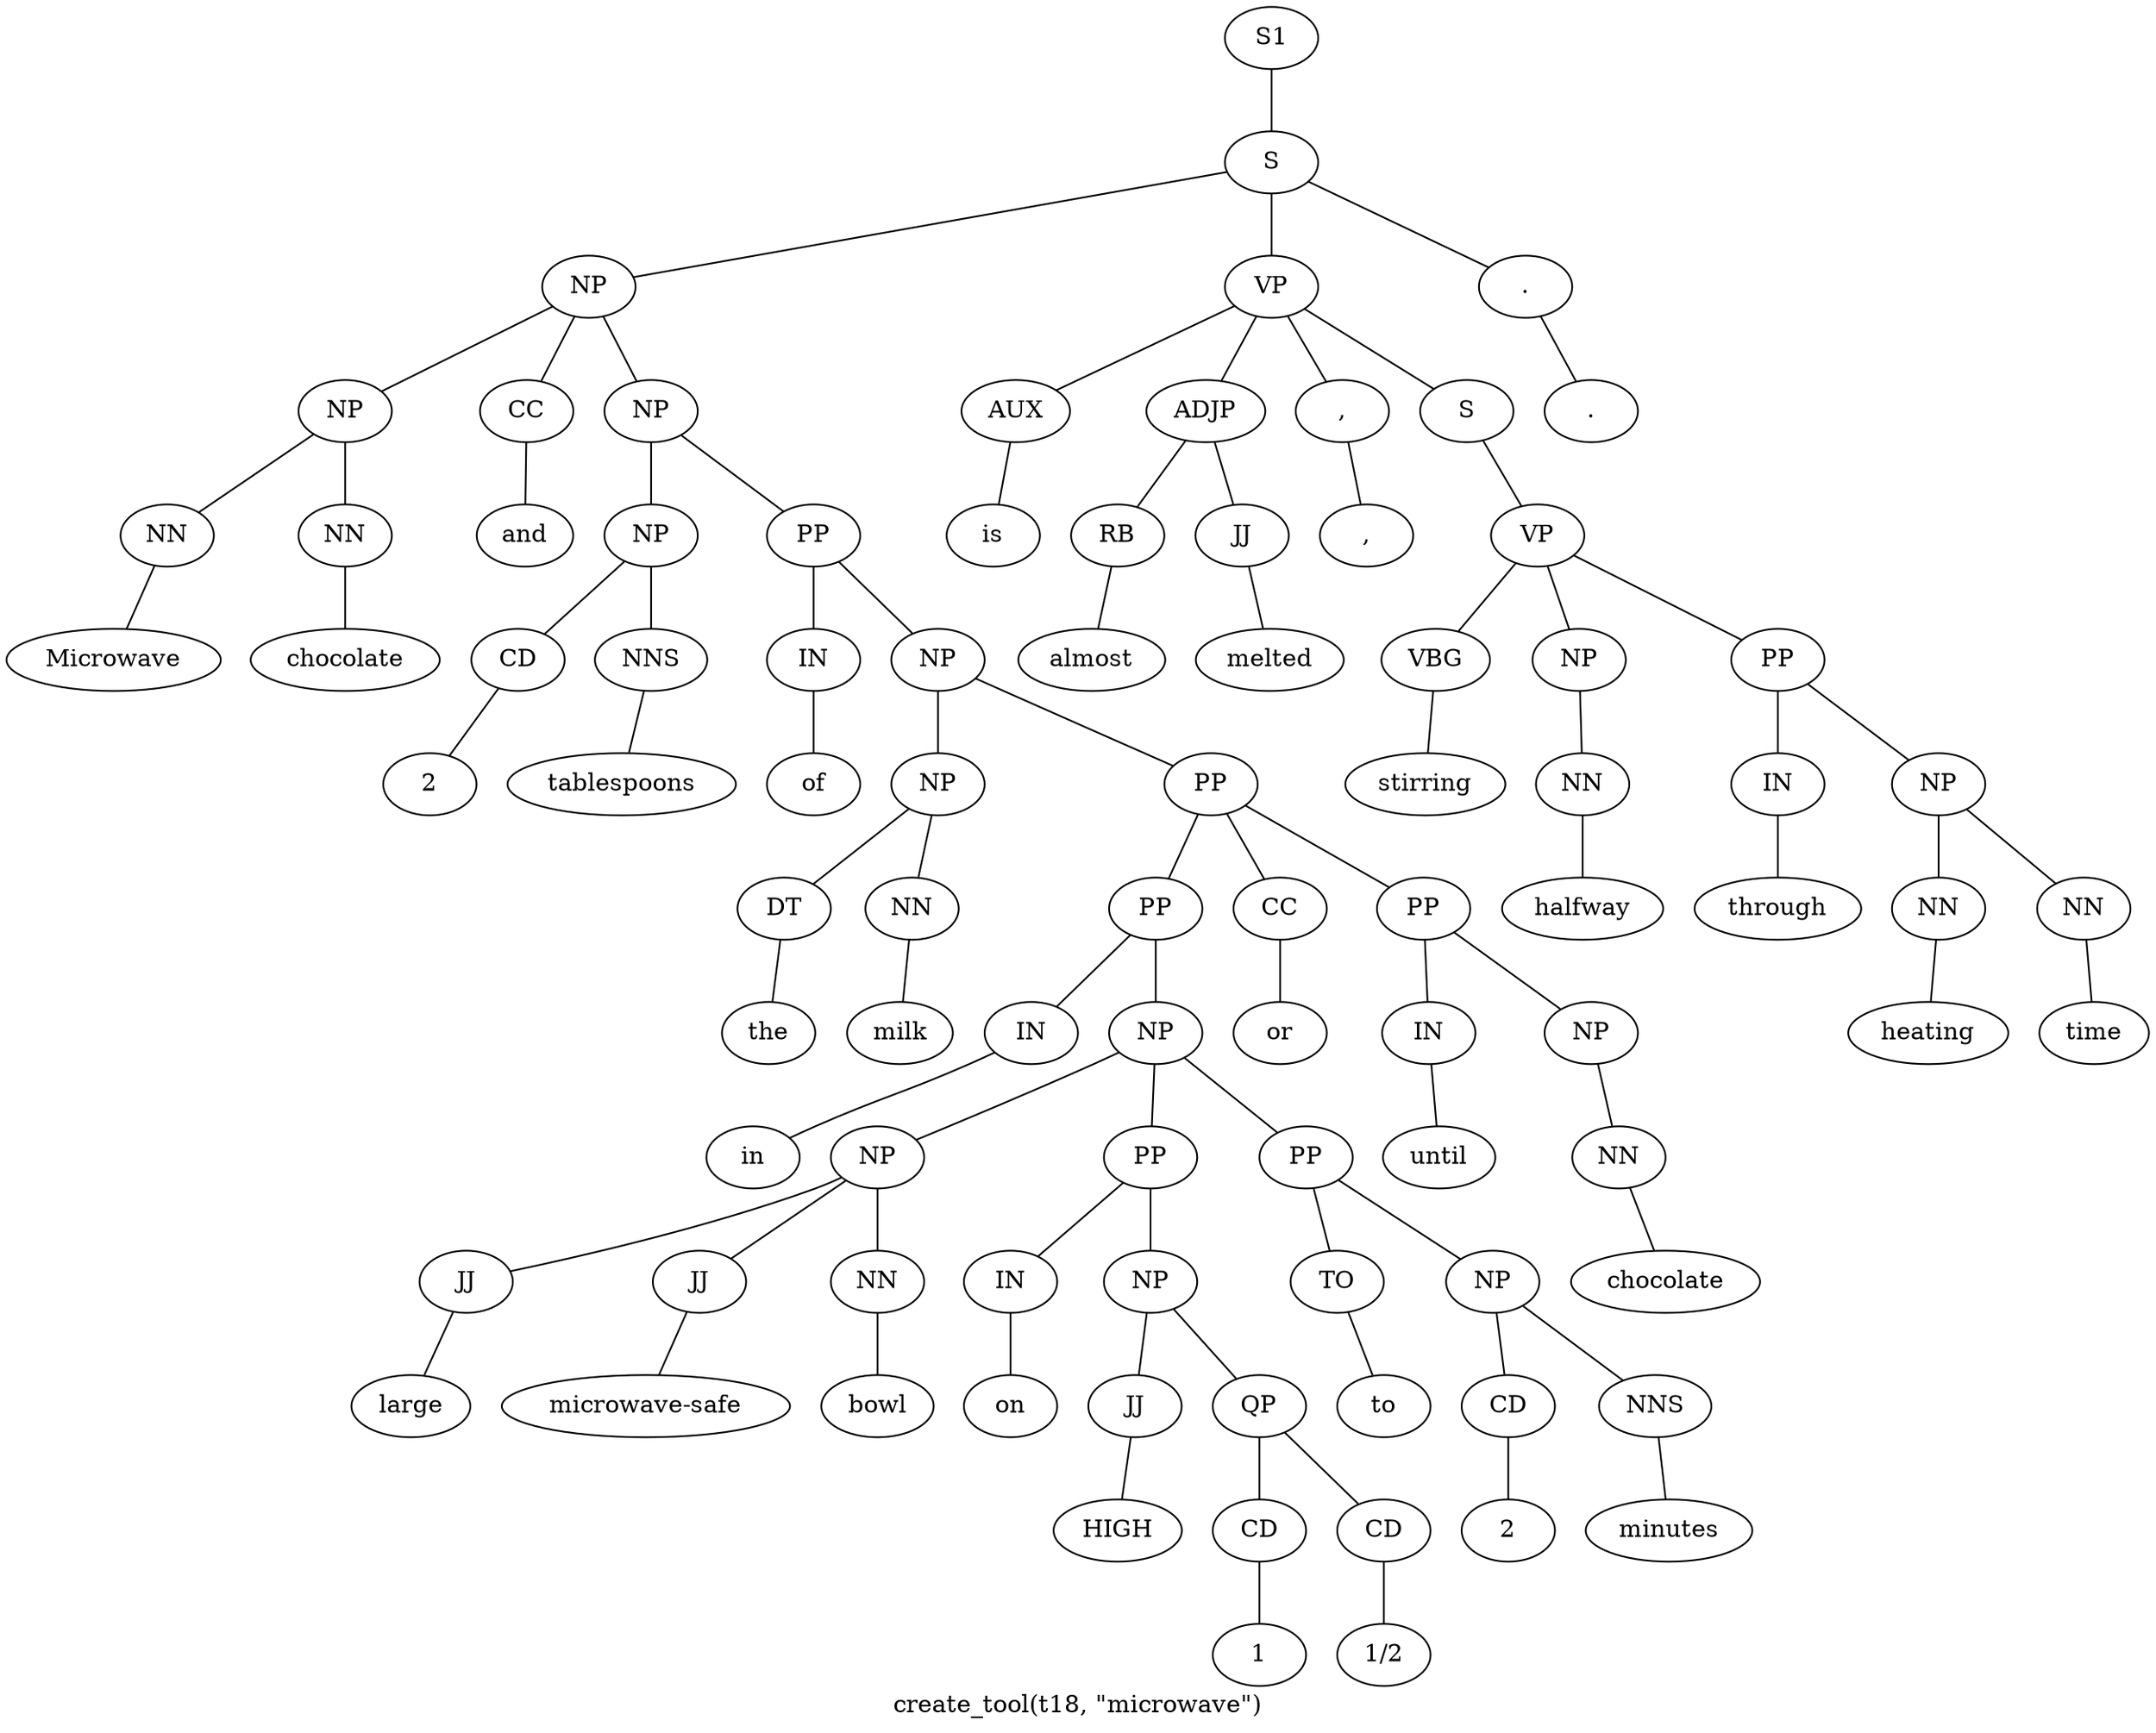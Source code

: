graph SyntaxGraph {
	label = "create_tool(t18, \"microwave\")";
	Node0 [label="S1"];
	Node1 [label="S"];
	Node2 [label="NP"];
	Node3 [label="NP"];
	Node4 [label="NN"];
	Node5 [label="Microwave"];
	Node6 [label="NN"];
	Node7 [label="chocolate"];
	Node8 [label="CC"];
	Node9 [label="and"];
	Node10 [label="NP"];
	Node11 [label="NP"];
	Node12 [label="CD"];
	Node13 [label="2"];
	Node14 [label="NNS"];
	Node15 [label="tablespoons"];
	Node16 [label="PP"];
	Node17 [label="IN"];
	Node18 [label="of"];
	Node19 [label="NP"];
	Node20 [label="NP"];
	Node21 [label="DT"];
	Node22 [label="the"];
	Node23 [label="NN"];
	Node24 [label="milk"];
	Node25 [label="PP"];
	Node26 [label="PP"];
	Node27 [label="IN"];
	Node28 [label="in"];
	Node29 [label="NP"];
	Node30 [label="NP"];
	Node31 [label="JJ"];
	Node32 [label="large"];
	Node33 [label="JJ"];
	Node34 [label="microwave-safe"];
	Node35 [label="NN"];
	Node36 [label="bowl"];
	Node37 [label="PP"];
	Node38 [label="IN"];
	Node39 [label="on"];
	Node40 [label="NP"];
	Node41 [label="JJ"];
	Node42 [label="HIGH"];
	Node43 [label="QP"];
	Node44 [label="CD"];
	Node45 [label="1"];
	Node46 [label="CD"];
	Node47 [label="1/2"];
	Node48 [label="PP"];
	Node49 [label="TO"];
	Node50 [label="to"];
	Node51 [label="NP"];
	Node52 [label="CD"];
	Node53 [label="2"];
	Node54 [label="NNS"];
	Node55 [label="minutes"];
	Node56 [label="CC"];
	Node57 [label="or"];
	Node58 [label="PP"];
	Node59 [label="IN"];
	Node60 [label="until"];
	Node61 [label="NP"];
	Node62 [label="NN"];
	Node63 [label="chocolate"];
	Node64 [label="VP"];
	Node65 [label="AUX"];
	Node66 [label="is"];
	Node67 [label="ADJP"];
	Node68 [label="RB"];
	Node69 [label="almost"];
	Node70 [label="JJ"];
	Node71 [label="melted"];
	Node72 [label=","];
	Node73 [label=","];
	Node74 [label="S"];
	Node75 [label="VP"];
	Node76 [label="VBG"];
	Node77 [label="stirring"];
	Node78 [label="NP"];
	Node79 [label="NN"];
	Node80 [label="halfway"];
	Node81 [label="PP"];
	Node82 [label="IN"];
	Node83 [label="through"];
	Node84 [label="NP"];
	Node85 [label="NN"];
	Node86 [label="heating"];
	Node87 [label="NN"];
	Node88 [label="time"];
	Node89 [label="."];
	Node90 [label="."];

	Node0 -- Node1;
	Node1 -- Node2;
	Node1 -- Node64;
	Node1 -- Node89;
	Node2 -- Node3;
	Node2 -- Node8;
	Node2 -- Node10;
	Node3 -- Node4;
	Node3 -- Node6;
	Node4 -- Node5;
	Node6 -- Node7;
	Node8 -- Node9;
	Node10 -- Node11;
	Node10 -- Node16;
	Node11 -- Node12;
	Node11 -- Node14;
	Node12 -- Node13;
	Node14 -- Node15;
	Node16 -- Node17;
	Node16 -- Node19;
	Node17 -- Node18;
	Node19 -- Node20;
	Node19 -- Node25;
	Node20 -- Node21;
	Node20 -- Node23;
	Node21 -- Node22;
	Node23 -- Node24;
	Node25 -- Node26;
	Node25 -- Node56;
	Node25 -- Node58;
	Node26 -- Node27;
	Node26 -- Node29;
	Node27 -- Node28;
	Node29 -- Node30;
	Node29 -- Node37;
	Node29 -- Node48;
	Node30 -- Node31;
	Node30 -- Node33;
	Node30 -- Node35;
	Node31 -- Node32;
	Node33 -- Node34;
	Node35 -- Node36;
	Node37 -- Node38;
	Node37 -- Node40;
	Node38 -- Node39;
	Node40 -- Node41;
	Node40 -- Node43;
	Node41 -- Node42;
	Node43 -- Node44;
	Node43 -- Node46;
	Node44 -- Node45;
	Node46 -- Node47;
	Node48 -- Node49;
	Node48 -- Node51;
	Node49 -- Node50;
	Node51 -- Node52;
	Node51 -- Node54;
	Node52 -- Node53;
	Node54 -- Node55;
	Node56 -- Node57;
	Node58 -- Node59;
	Node58 -- Node61;
	Node59 -- Node60;
	Node61 -- Node62;
	Node62 -- Node63;
	Node64 -- Node65;
	Node64 -- Node67;
	Node64 -- Node72;
	Node64 -- Node74;
	Node65 -- Node66;
	Node67 -- Node68;
	Node67 -- Node70;
	Node68 -- Node69;
	Node70 -- Node71;
	Node72 -- Node73;
	Node74 -- Node75;
	Node75 -- Node76;
	Node75 -- Node78;
	Node75 -- Node81;
	Node76 -- Node77;
	Node78 -- Node79;
	Node79 -- Node80;
	Node81 -- Node82;
	Node81 -- Node84;
	Node82 -- Node83;
	Node84 -- Node85;
	Node84 -- Node87;
	Node85 -- Node86;
	Node87 -- Node88;
	Node89 -- Node90;
}
